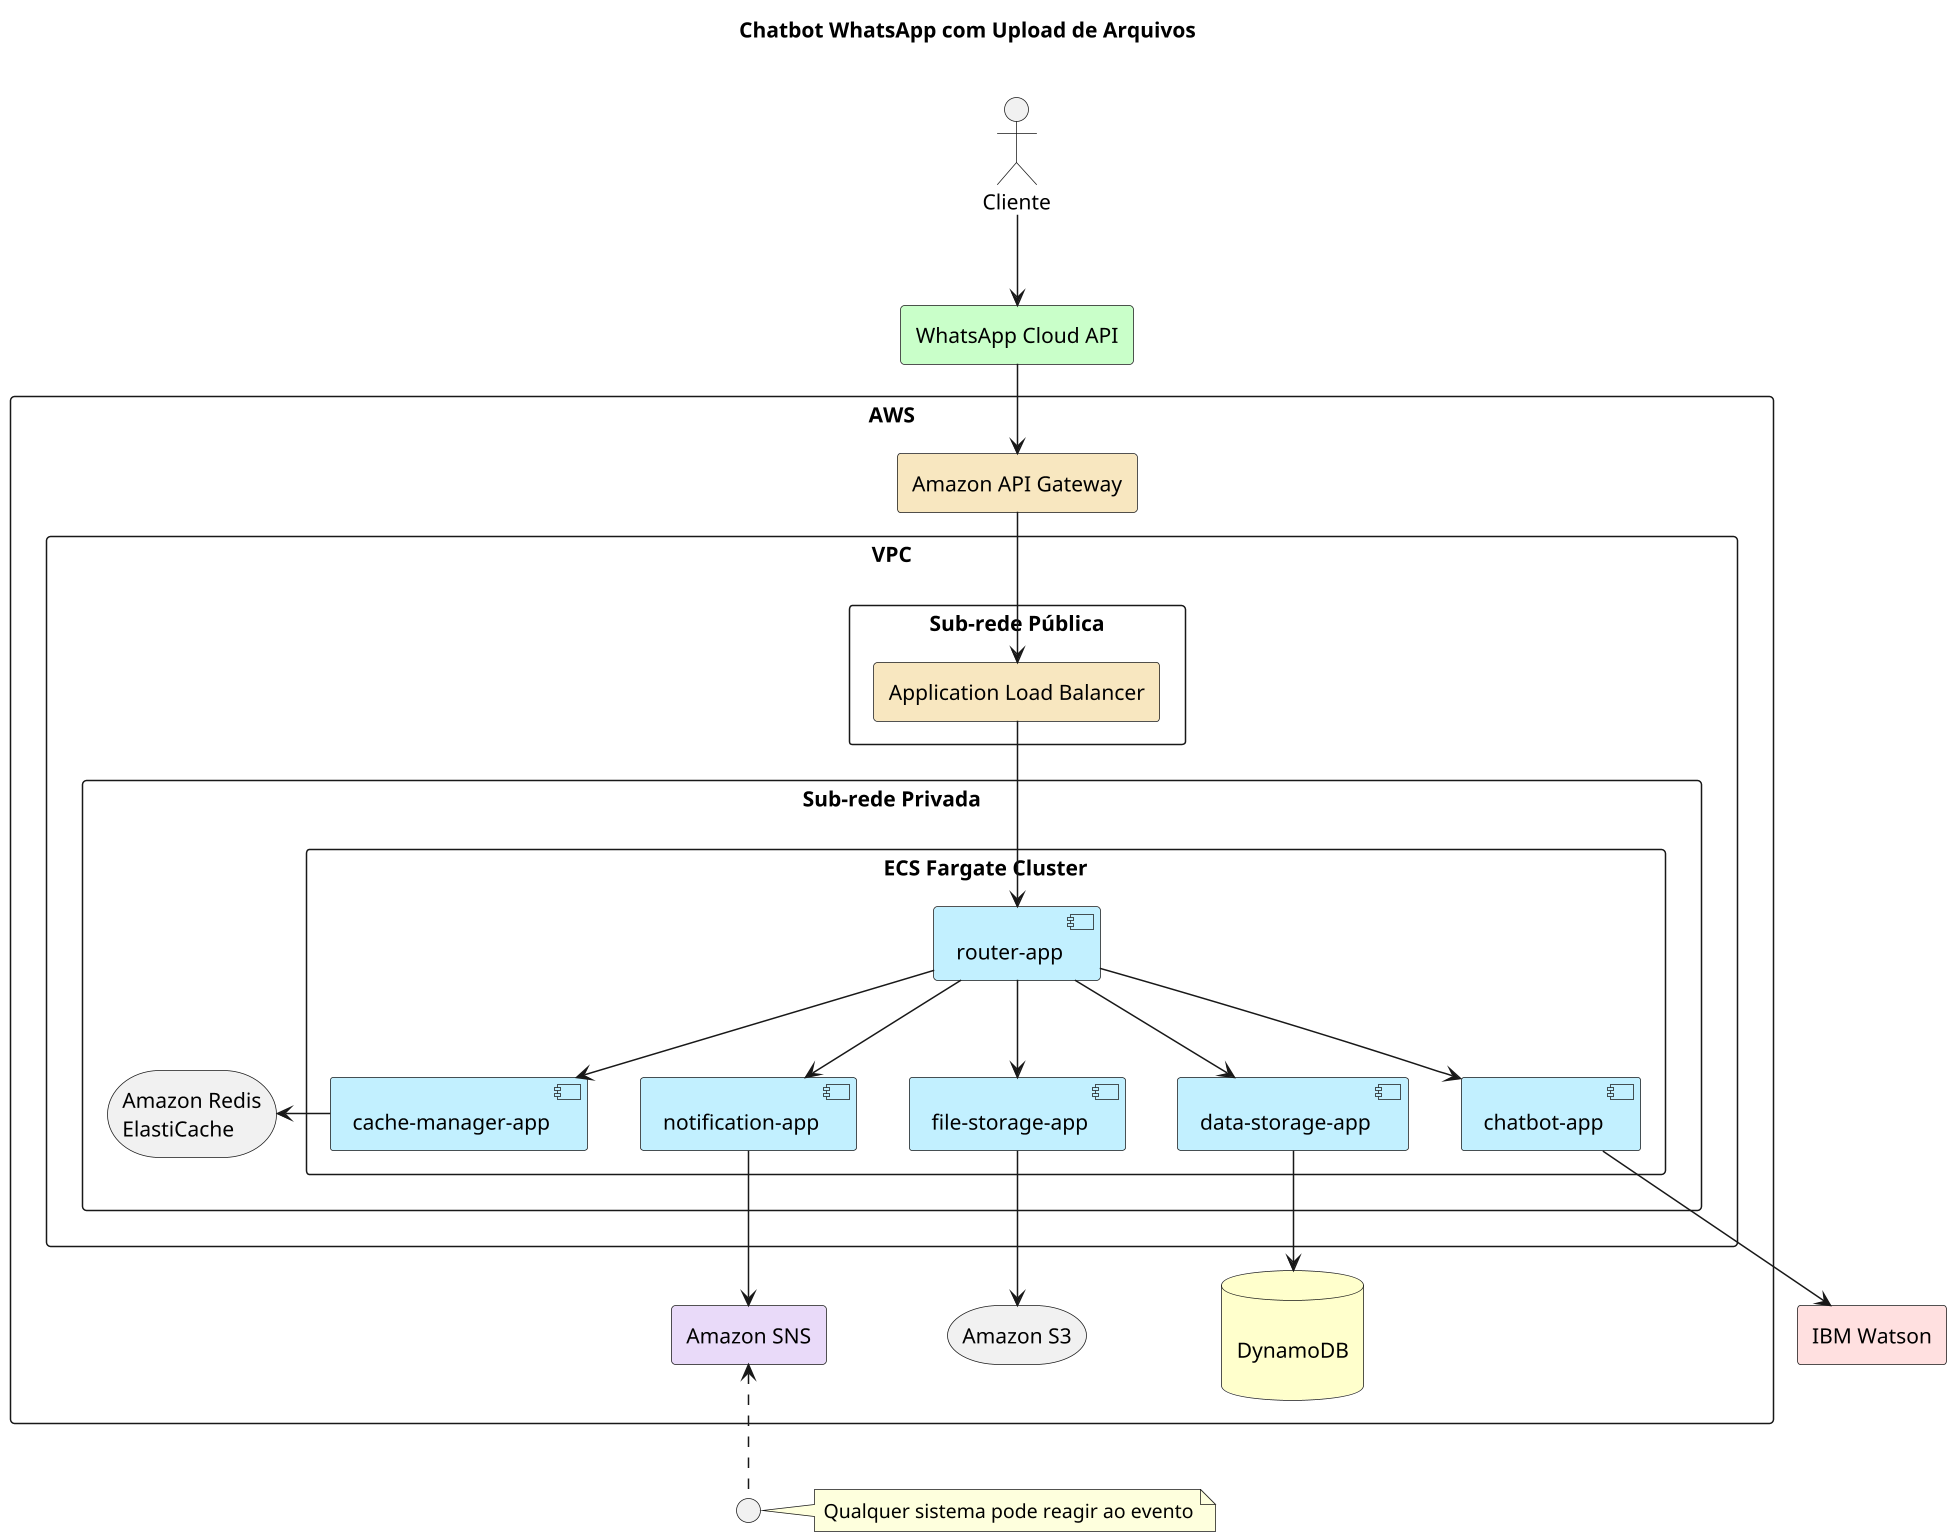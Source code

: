 @startuml
scale 1.5
!$GREEN = "#c9ffc9"
!$ORANGE = "#f8e7c0"
!$BLUE = "#c2f0ff"
!$YELLOW = "#ffffcc"
!$PURPLE = "#e9daf9"
!$RED = "#ffe0e0"

title "Chatbot WhatsApp com Upload de Arquivos\n"
    
    actor "Cliente" as User
    rectangle "WhatsApp Cloud API" as WhatsApp $GREEN
    rectangle "IBM Watson" as IBMWatson $RED
    circle " " as Others
    note right
        Qualquer sistema pode reagir ao evento
    end note
   
    rectangle "AWS" as AWS {
           rectangle "Amazon API Gateway" as APIGateway $ORANGE
           rectangle "VPC" {
            rectangle "Sub-rede Pública" as PublicSubnet {
                rectangle "Application Load Balancer" as LoadBalancer $ORANGE
            }
            rectangle "Sub-rede Privada" as PrivateSubnet {
                rectangle "ECS Fargate Cluster" as Cluster {
                    component "router-app" as RouterApp  $BLUE
                    component "chatbot-app" as ChatbotApp $BLUE
                    component "cache-manager-app" as CacheManagerApp $BLUE
                    component "notification-app" as NotificationApp $BLUE
                    component "file-storage-app" as FileStorageApp $BLUE
                    component "data-storage-app" as DataStorageApp $BLUE
                }
                storage "Amazon Redis\nElastiCache" as Redis 
            }
           }

        database  "\nDynamoDB\n" as DB $YELLOW   
        rectangle "Amazon SNS" as SNS $PURPLE
        storage "Amazon S3" as S3
       
        User --> WhatsApp
        WhatsApp --> APIGateway
        APIGateway --> LoadBalancer
        LoadBalancer --> RouterApp

        RouterApp --> CacheManagerApp
        RouterApp --> NotificationApp
        RouterApp --> FileStorageApp
        RouterApp --> DataStorageApp
        RouterApp --> ChatbotApp
        
        CacheManagerApp -r-> Redis
        NotificationApp -d-> SNS
        FileStorageApp -d-> S3
        DataStorageApp -d-> DB
        ChatbotApp -d-> IBMWatson
        SNS <.. Others
}
@enduml
